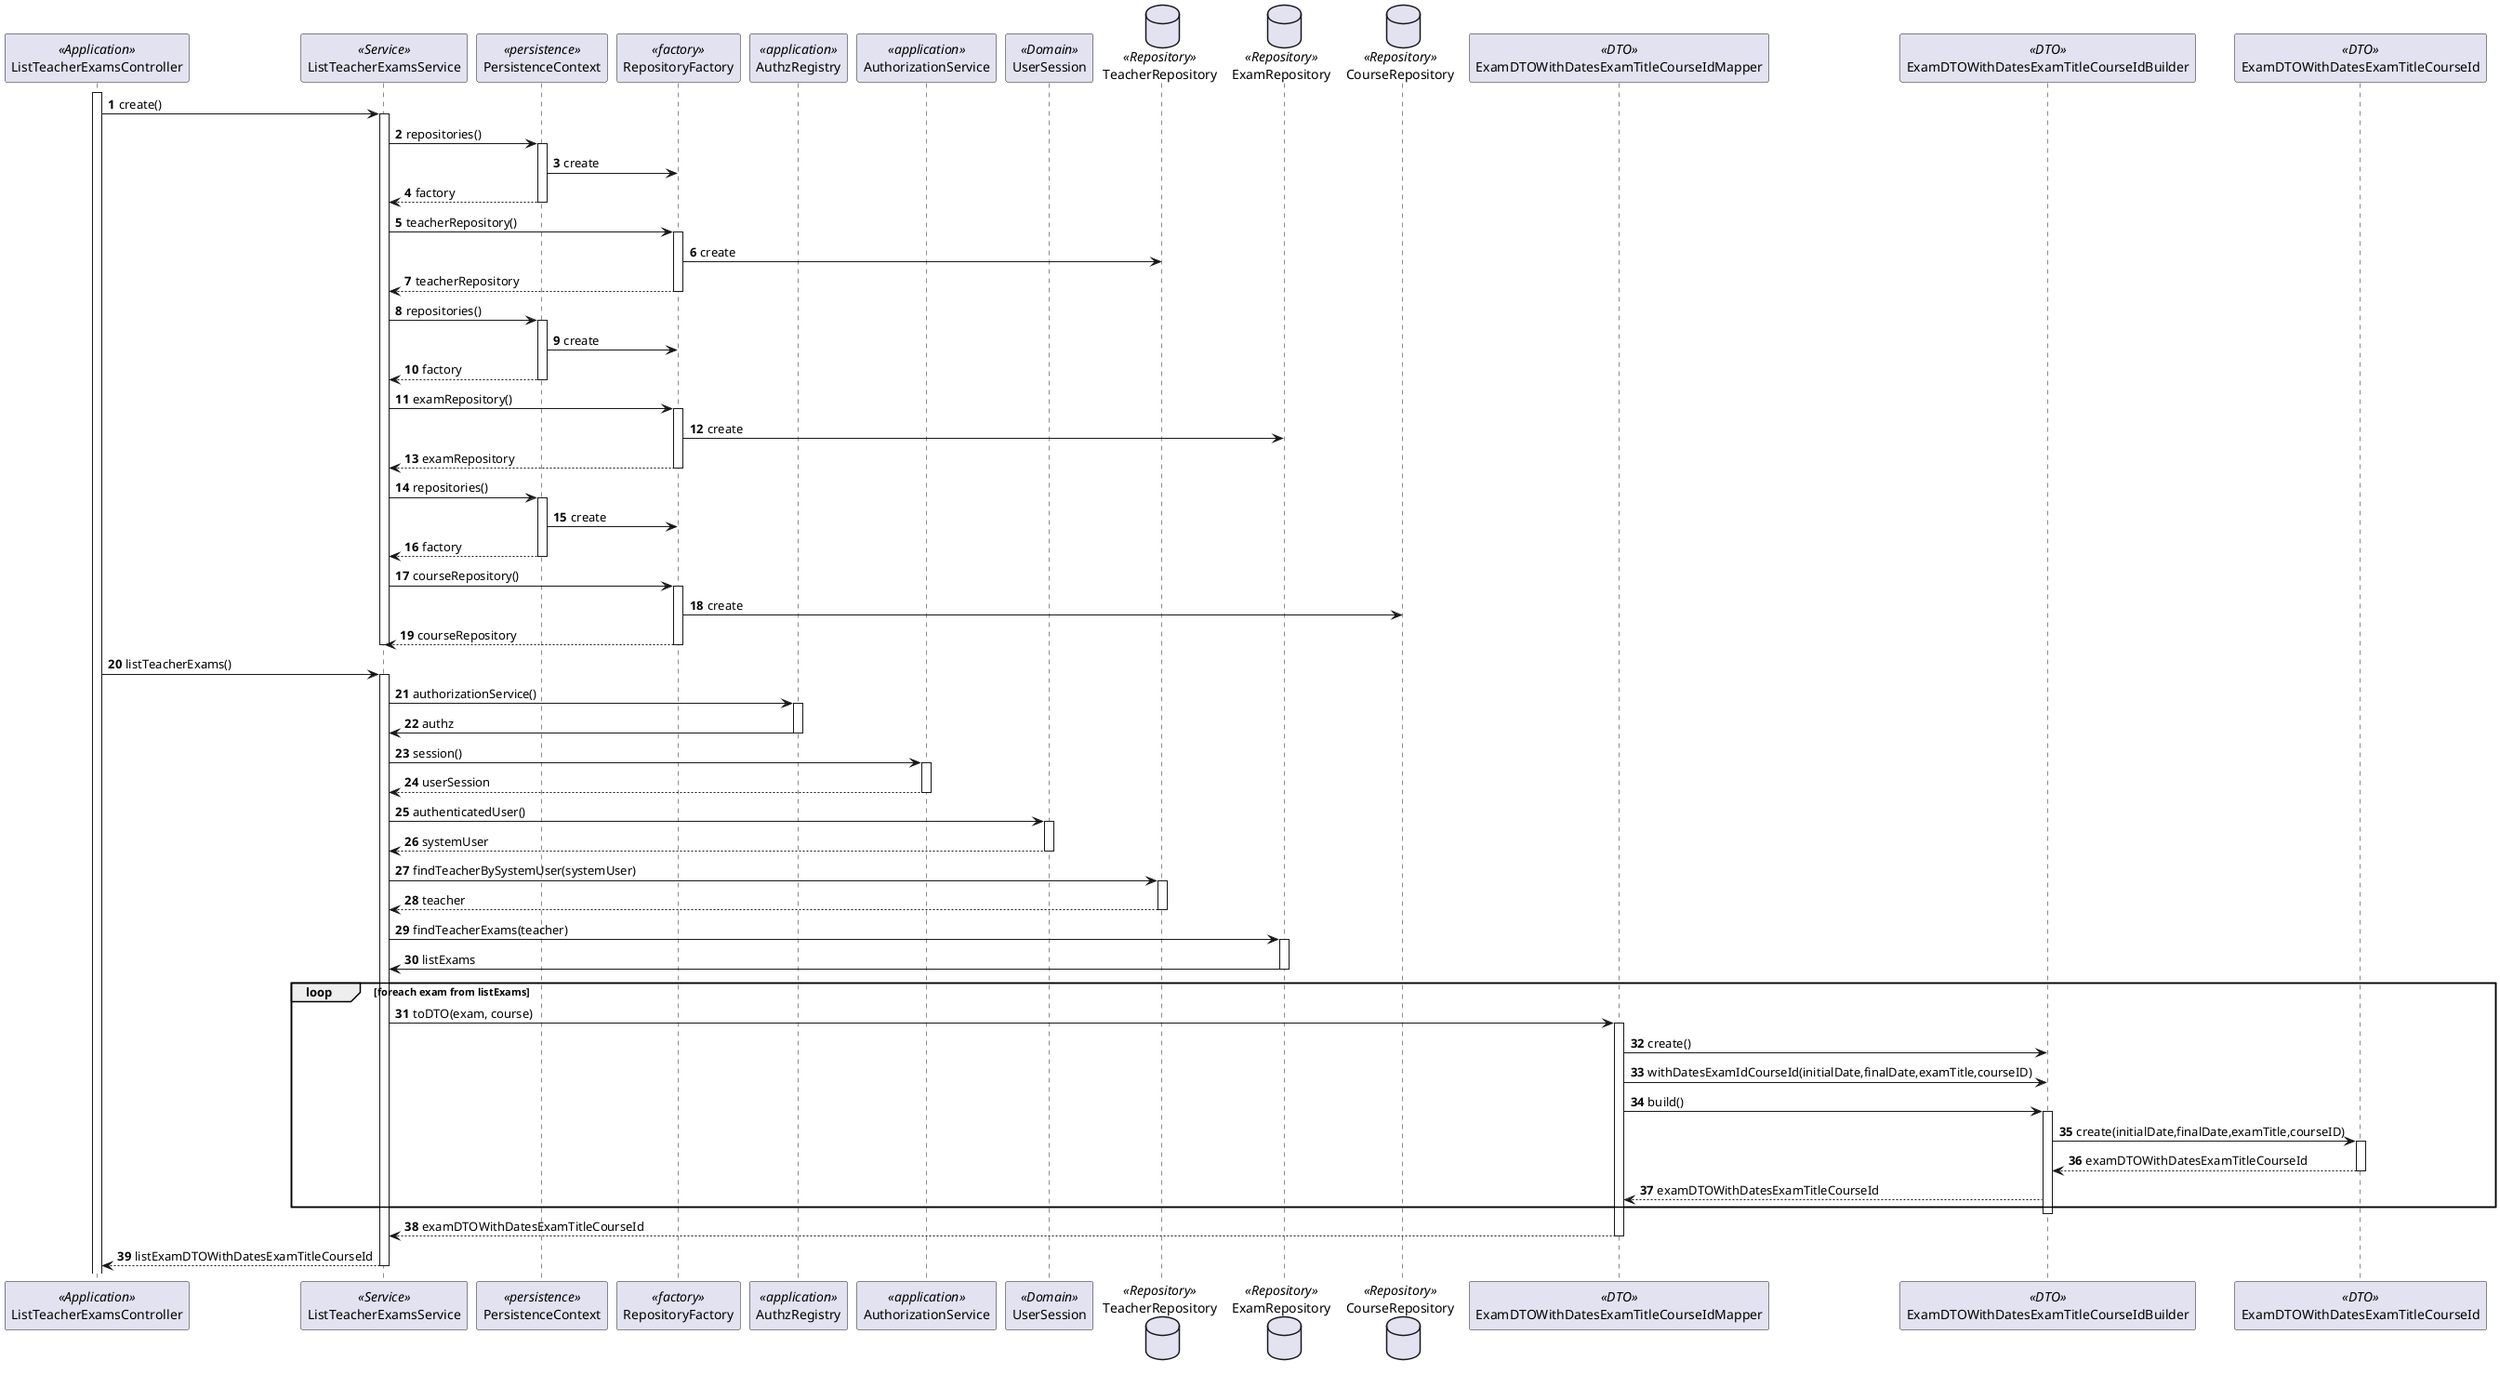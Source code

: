 @startuml
'https://plantuml.com/sequence-diagram

autonumber

participant "ListTeacherExamsController" as ctrl <<Application>>
participant "ListTeacherExamsService" as service <<Service>>

participant PersistenceContext as persistence <<persistence>>
participant RepositoryFactory as repFactory <<factory>>

participant AuthzRegistry as auth <<application>>
participant AuthorizationService as authSV <<application>>
participant UserSession as userSe <<Domain>>



database "TeacherRepository" as teaRep <<Repository>>
database ExamRepository as examRep <<Repository>>
database CourseRepository as courseRep <<Repository>>

participant "ExamDTOWithDatesExamTitleCourseIdMapper" as em <<DTO>>
participant "ExamDTOWithDatesExamTitleCourseIdBuilder" as builder <<DTO>>
participant "ExamDTOWithDatesExamTitleCourseId" as dto <<DTO>>





activate ctrl
ctrl ->service: create()
activate service
service -> persistence: repositories()
activate persistence
persistence -> repFactory: create
persistence --> service: factory
deactivate persistence
service -> repFactory: teacherRepository()
activate repFactory
repFactory -> teaRep: create
repFactory --> service: teacherRepository
deactivate repFactory
service -> persistence: repositories()
activate persistence
persistence -> repFactory: create
persistence --> service: factory
deactivate persistence
service -> repFactory: examRepository()
activate repFactory
repFactory -> examRep: create
repFactory --> service: examRepository
deactivate repFactory
service -> persistence: repositories()
activate persistence
persistence -> repFactory: create
persistence --> service: factory
deactivate persistence
service -> repFactory: courseRepository()
activate repFactory
repFactory -> courseRep: create
repFactory --> service: courseRepository
deactivate repFactory
deactivate service

ctrl -> service: listTeacherExams()
activate service
service -> auth: authorizationService()
activate auth
auth -> service: authz
deactivate auth
service -> authSV: session()
activate authSV
authSV --> service: userSession
deactivate authSV
service -> userSe: authenticatedUser()
activate userSe
userSe --> service : systemUser
deactivate userSe
service -> teaRep : findTeacherBySystemUser(systemUser)
activate teaRep
teaRep --> service: teacher
deactivate teaRep
service -> examRep: findTeacherExams(teacher)
activate examRep
examRep -> service: listExams
deactivate examRep

loop foreach exam from listExams
service -> em : toDTO(exam, course)
activate em
em -> builder: create()
em -> builder: withDatesExamIdCourseId(initialDate,finalDate,examTitle,courseID)
em -> builder: build()
activate builder
builder -> dto: create(initialDate,finalDate,examTitle,courseID)
activate dto
dto-->builder: examDTOWithDatesExamTitleCourseId
deactivate dto
builder --> em: examDTOWithDatesExamTitleCourseId
end loop
deactivate builder
return examDTOWithDatesExamTitleCourseId
return listExamDTOWithDatesExamTitleCourseId

deactivate em


@enduml